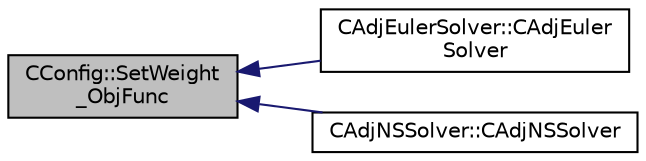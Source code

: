 digraph "CConfig::SetWeight_ObjFunc"
{
  edge [fontname="Helvetica",fontsize="10",labelfontname="Helvetica",labelfontsize="10"];
  node [fontname="Helvetica",fontsize="10",shape=record];
  rankdir="LR";
  Node15859 [label="CConfig::SetWeight\l_ObjFunc",height=0.2,width=0.4,color="black", fillcolor="grey75", style="filled", fontcolor="black"];
  Node15859 -> Node15860 [dir="back",color="midnightblue",fontsize="10",style="solid",fontname="Helvetica"];
  Node15860 [label="CAdjEulerSolver::CAdjEuler\lSolver",height=0.2,width=0.4,color="black", fillcolor="white", style="filled",URL="$class_c_adj_euler_solver.html#a0a739888df9436d4707665d152a7af1a"];
  Node15859 -> Node15861 [dir="back",color="midnightblue",fontsize="10",style="solid",fontname="Helvetica"];
  Node15861 [label="CAdjNSSolver::CAdjNSSolver",height=0.2,width=0.4,color="black", fillcolor="white", style="filled",URL="$class_c_adj_n_s_solver.html#a323f1dc7c0b9fe00d1911eeeea365d46"];
}

